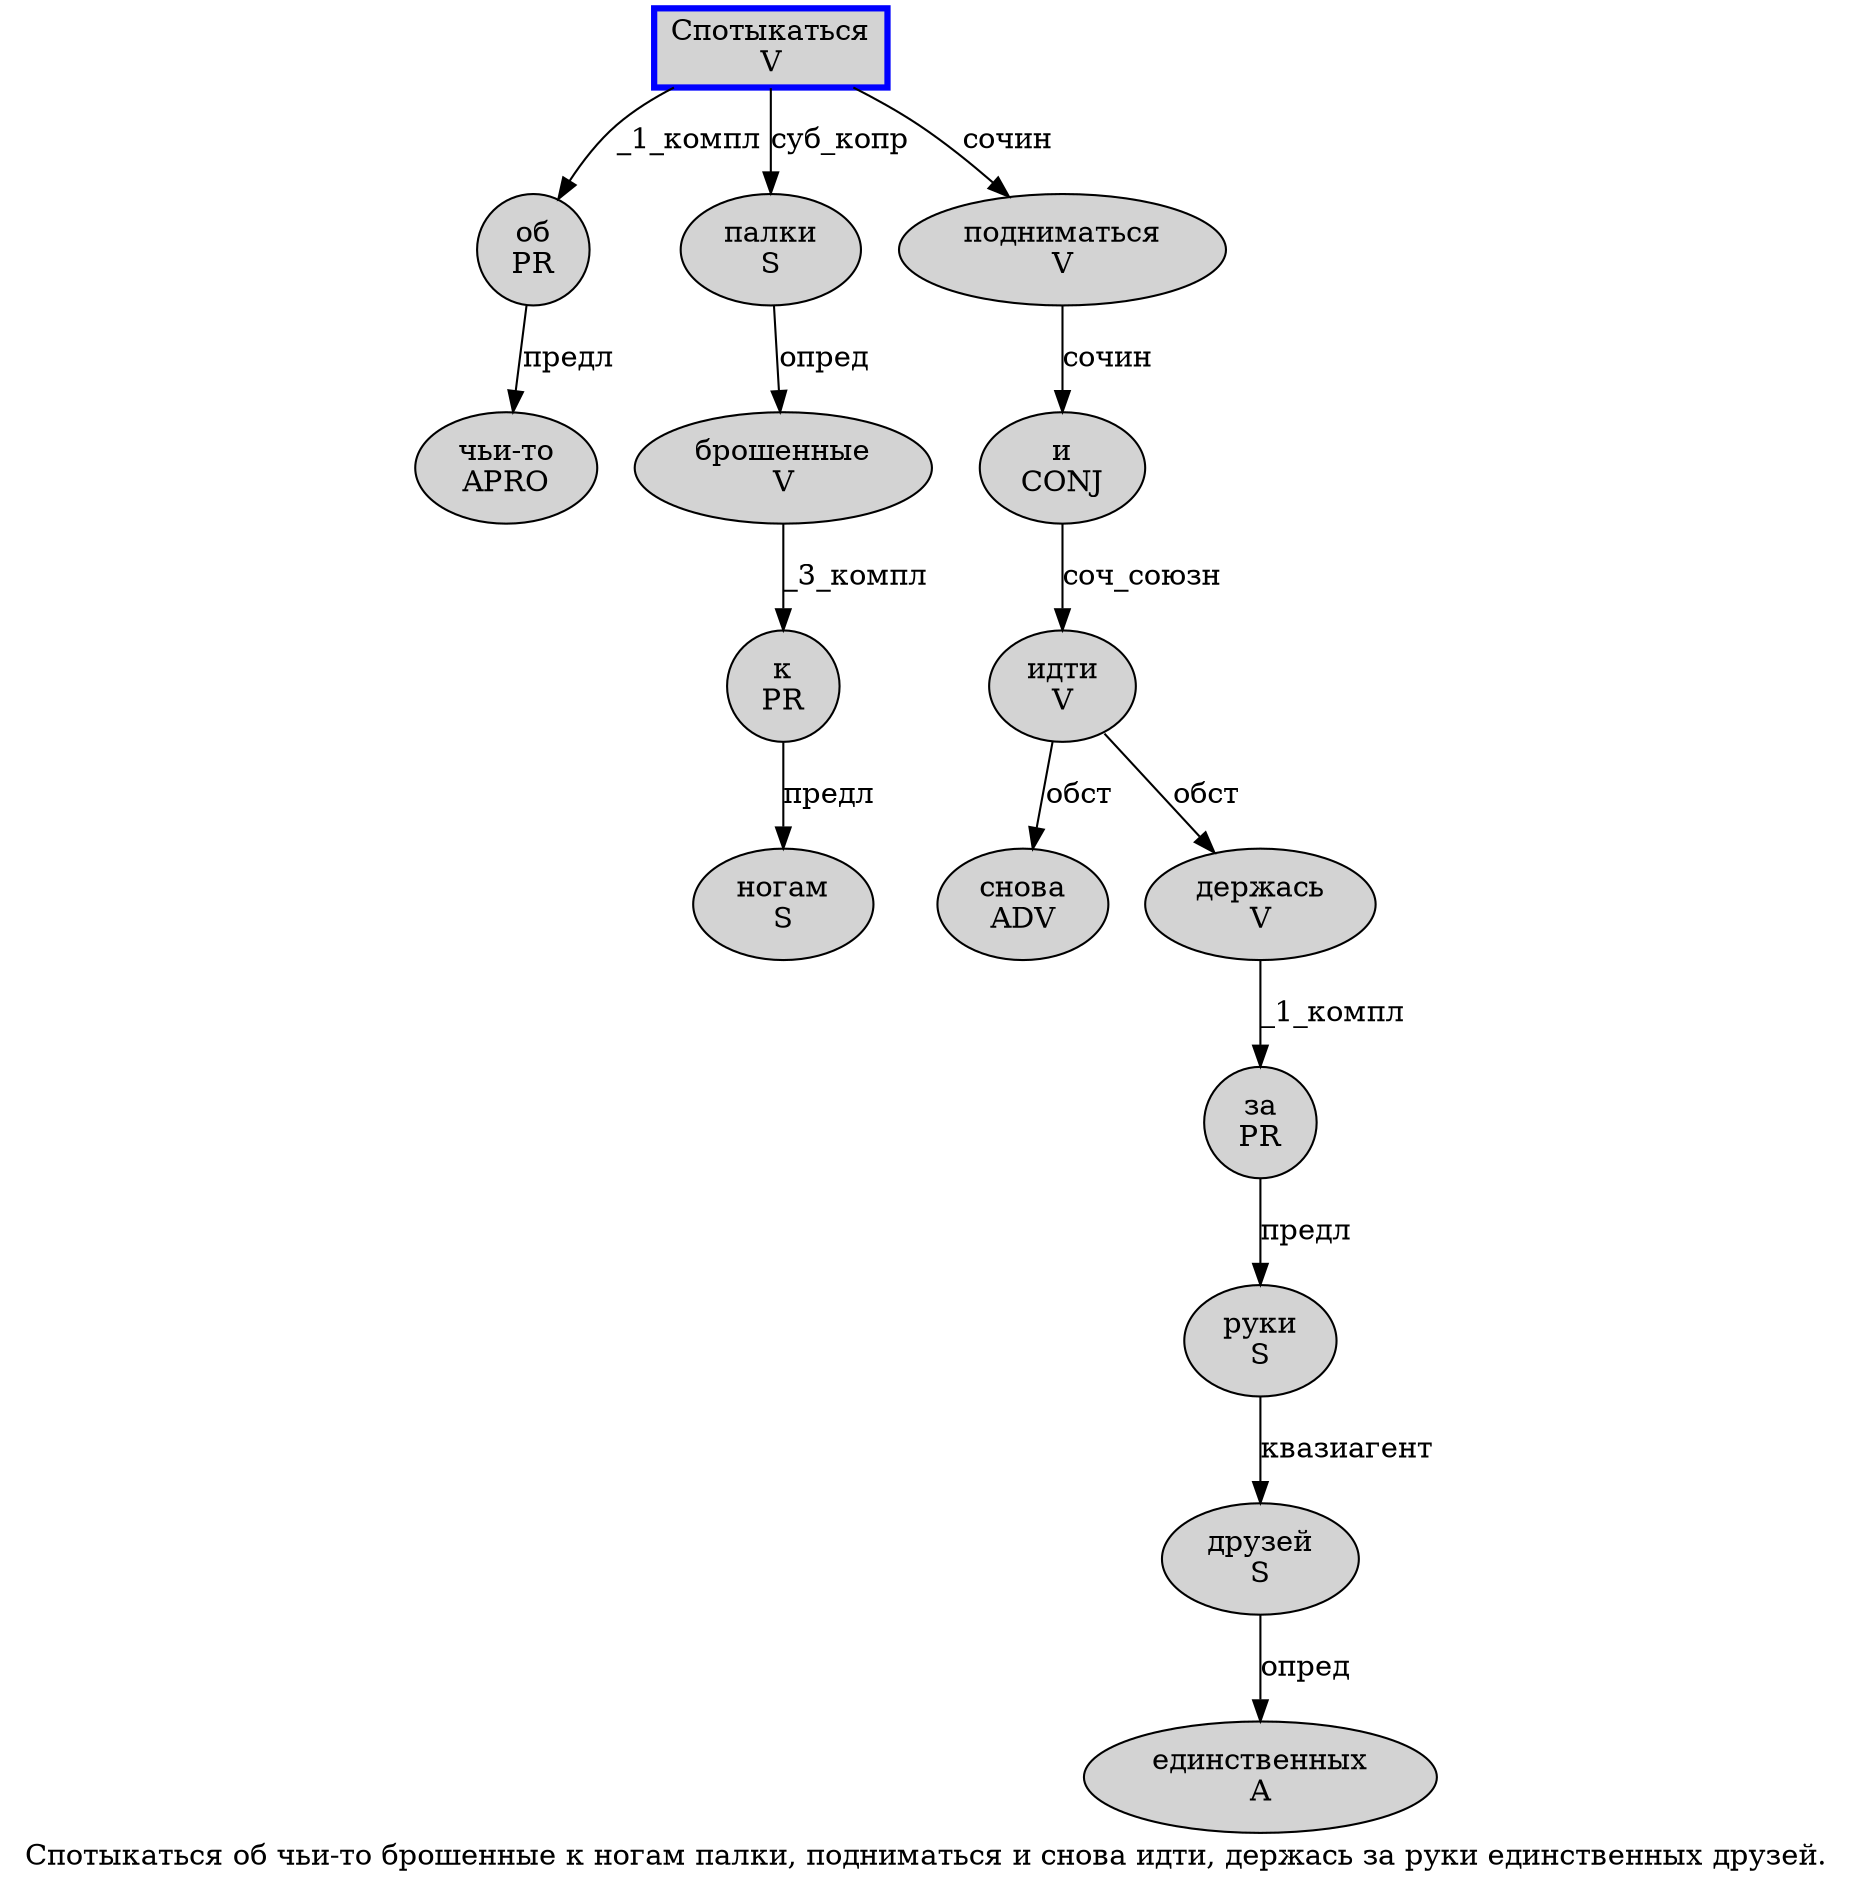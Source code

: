 digraph SENTENCE_1042 {
	graph [label="Спотыкаться об чьи-то брошенные к ногам палки, подниматься и снова идти, держась за руки единственных друзей."]
	node [style=filled]
		0 [label="Спотыкаться
V" color=blue fillcolor=lightgray penwidth=3 shape=box]
		1 [label="об
PR" color="" fillcolor=lightgray penwidth=1 shape=ellipse]
		2 [label="чьи-то
APRO" color="" fillcolor=lightgray penwidth=1 shape=ellipse]
		3 [label="брошенные
V" color="" fillcolor=lightgray penwidth=1 shape=ellipse]
		4 [label="к
PR" color="" fillcolor=lightgray penwidth=1 shape=ellipse]
		5 [label="ногам
S" color="" fillcolor=lightgray penwidth=1 shape=ellipse]
		6 [label="палки
S" color="" fillcolor=lightgray penwidth=1 shape=ellipse]
		8 [label="подниматься
V" color="" fillcolor=lightgray penwidth=1 shape=ellipse]
		9 [label="и
CONJ" color="" fillcolor=lightgray penwidth=1 shape=ellipse]
		10 [label="снова
ADV" color="" fillcolor=lightgray penwidth=1 shape=ellipse]
		11 [label="идти
V" color="" fillcolor=lightgray penwidth=1 shape=ellipse]
		13 [label="держась
V" color="" fillcolor=lightgray penwidth=1 shape=ellipse]
		14 [label="за
PR" color="" fillcolor=lightgray penwidth=1 shape=ellipse]
		15 [label="руки
S" color="" fillcolor=lightgray penwidth=1 shape=ellipse]
		16 [label="единственных
A" color="" fillcolor=lightgray penwidth=1 shape=ellipse]
		17 [label="друзей
S" color="" fillcolor=lightgray penwidth=1 shape=ellipse]
			15 -> 17 [label="квазиагент"]
			9 -> 11 [label="соч_союзн"]
			4 -> 5 [label="предл"]
			11 -> 10 [label="обст"]
			11 -> 13 [label="обст"]
			3 -> 4 [label="_3_компл"]
			14 -> 15 [label="предл"]
			1 -> 2 [label="предл"]
			0 -> 1 [label="_1_компл"]
			0 -> 6 [label="суб_копр"]
			0 -> 8 [label="сочин"]
			8 -> 9 [label="сочин"]
			17 -> 16 [label="опред"]
			13 -> 14 [label="_1_компл"]
			6 -> 3 [label="опред"]
}